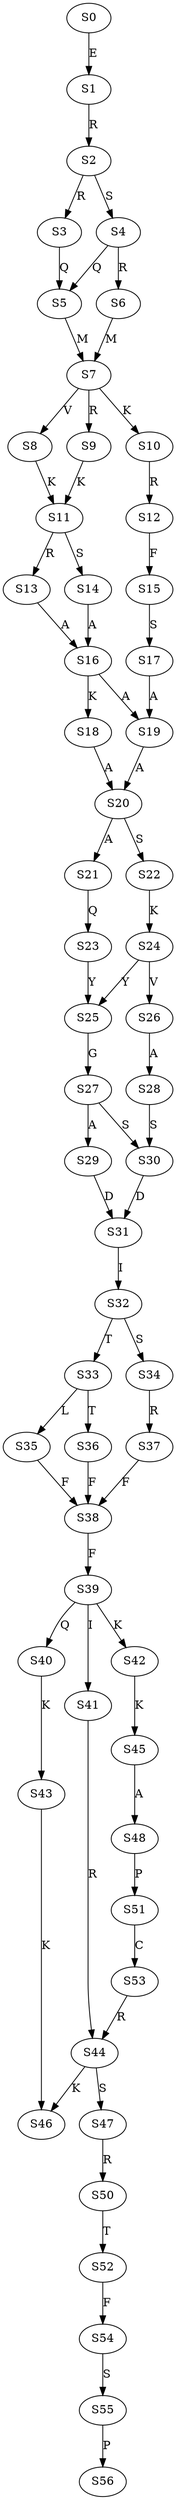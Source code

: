 strict digraph  {
	S0 -> S1 [ label = E ];
	S1 -> S2 [ label = R ];
	S2 -> S3 [ label = R ];
	S2 -> S4 [ label = S ];
	S3 -> S5 [ label = Q ];
	S4 -> S6 [ label = R ];
	S4 -> S5 [ label = Q ];
	S5 -> S7 [ label = M ];
	S6 -> S7 [ label = M ];
	S7 -> S8 [ label = V ];
	S7 -> S9 [ label = R ];
	S7 -> S10 [ label = K ];
	S8 -> S11 [ label = K ];
	S9 -> S11 [ label = K ];
	S10 -> S12 [ label = R ];
	S11 -> S13 [ label = R ];
	S11 -> S14 [ label = S ];
	S12 -> S15 [ label = F ];
	S13 -> S16 [ label = A ];
	S14 -> S16 [ label = A ];
	S15 -> S17 [ label = S ];
	S16 -> S18 [ label = K ];
	S16 -> S19 [ label = A ];
	S17 -> S19 [ label = A ];
	S18 -> S20 [ label = A ];
	S19 -> S20 [ label = A ];
	S20 -> S21 [ label = A ];
	S20 -> S22 [ label = S ];
	S21 -> S23 [ label = Q ];
	S22 -> S24 [ label = K ];
	S23 -> S25 [ label = Y ];
	S24 -> S26 [ label = V ];
	S24 -> S25 [ label = Y ];
	S25 -> S27 [ label = G ];
	S26 -> S28 [ label = A ];
	S27 -> S29 [ label = A ];
	S27 -> S30 [ label = S ];
	S28 -> S30 [ label = S ];
	S29 -> S31 [ label = D ];
	S30 -> S31 [ label = D ];
	S31 -> S32 [ label = I ];
	S32 -> S33 [ label = T ];
	S32 -> S34 [ label = S ];
	S33 -> S35 [ label = L ];
	S33 -> S36 [ label = T ];
	S34 -> S37 [ label = R ];
	S35 -> S38 [ label = F ];
	S36 -> S38 [ label = F ];
	S37 -> S38 [ label = F ];
	S38 -> S39 [ label = F ];
	S39 -> S40 [ label = Q ];
	S39 -> S41 [ label = I ];
	S39 -> S42 [ label = K ];
	S40 -> S43 [ label = K ];
	S41 -> S44 [ label = R ];
	S42 -> S45 [ label = K ];
	S43 -> S46 [ label = K ];
	S44 -> S46 [ label = K ];
	S44 -> S47 [ label = S ];
	S45 -> S48 [ label = A ];
	S47 -> S50 [ label = R ];
	S48 -> S51 [ label = P ];
	S50 -> S52 [ label = T ];
	S51 -> S53 [ label = C ];
	S52 -> S54 [ label = F ];
	S53 -> S44 [ label = R ];
	S54 -> S55 [ label = S ];
	S55 -> S56 [ label = P ];
}
